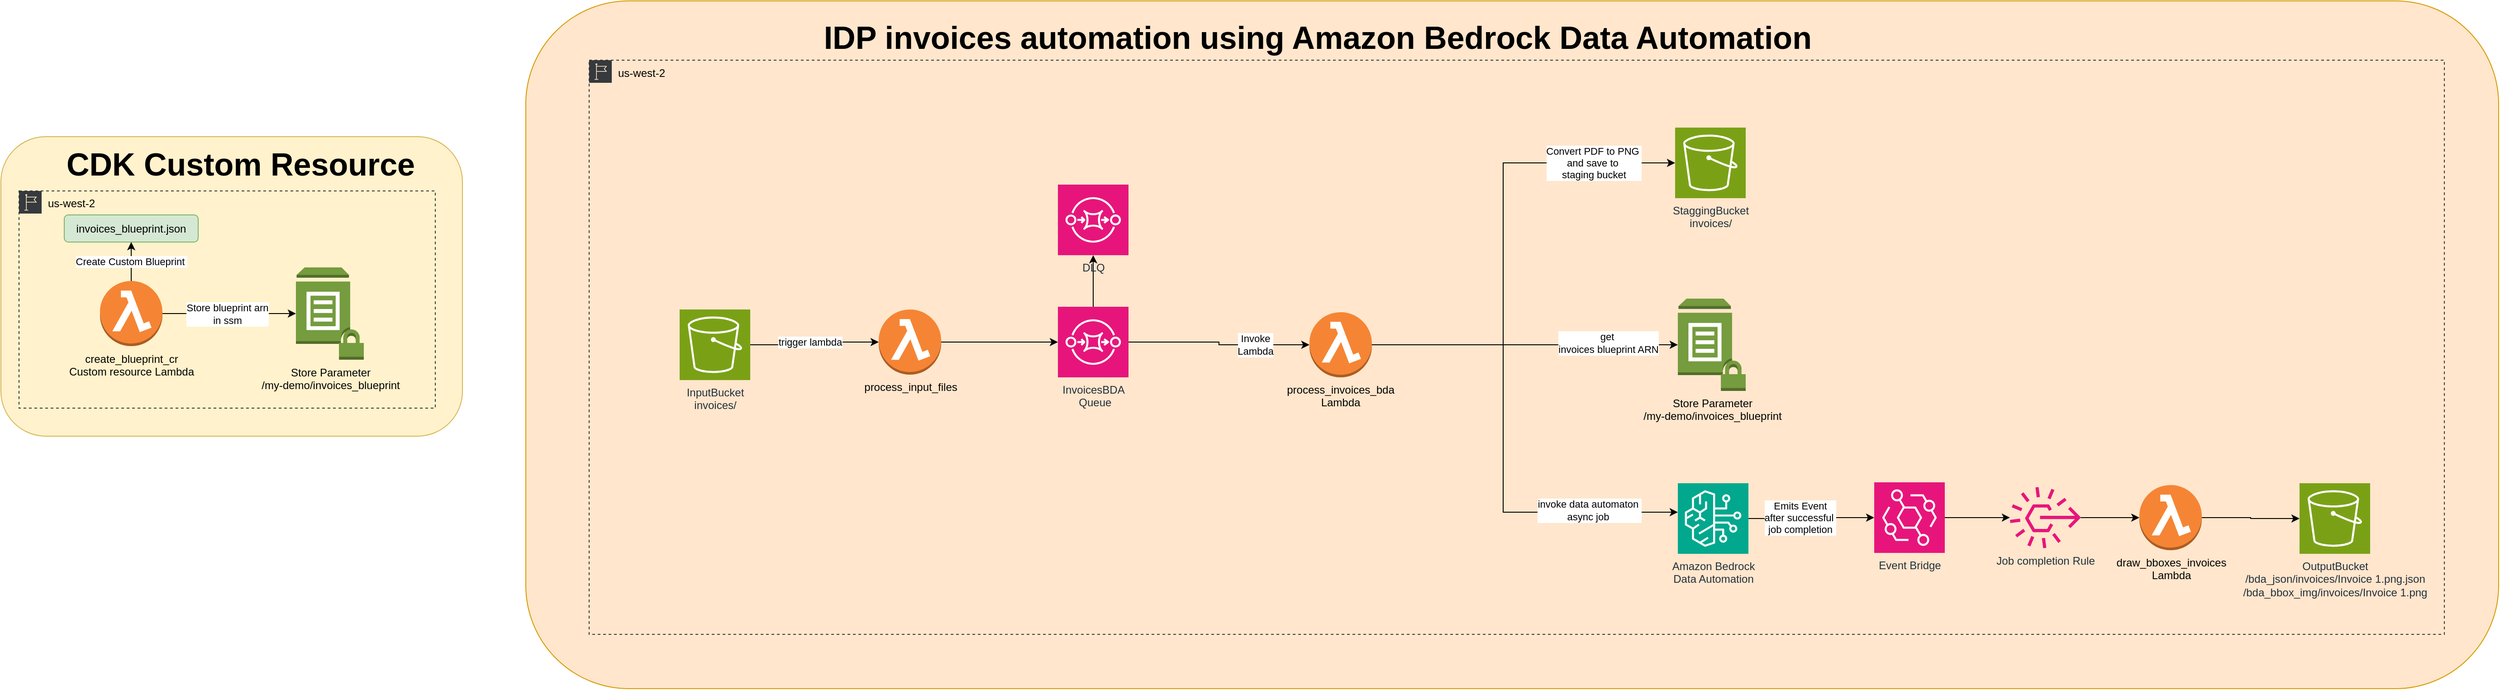 <mxfile version="24.7.17">
  <diagram id="TJ_tHeNy0Av9BAXaPFNa" name="BDA Opensource">
    <mxGraphModel dx="3" dy="2925" grid="1" gridSize="10" guides="1" tooltips="1" connect="1" arrows="1" fold="1" page="1" pageScale="1" pageWidth="827" pageHeight="1169" math="0" shadow="0">
      <root>
        <mxCell id="0" />
        <mxCell id="1" parent="0" />
        <mxCell id="dy7va6s2zH5D3kZ9BrSx-1" value="" style="rounded=1;whiteSpace=wrap;html=1;movable=0;resizable=0;rotatable=0;deletable=0;editable=0;locked=1;connectable=0;fillColor=#ffe6cc;strokeColor=#d79b00;" parent="1" vertex="1">
          <mxGeometry x="3110" y="-80" width="2180" height="760" as="geometry" />
        </mxCell>
        <mxCell id="dy7va6s2zH5D3kZ9BrSx-56" value="&lt;font style=&quot;font-size: 35px;&quot;&gt;&lt;b&gt;IDP invoices automation using Amazon Bedrock Data Automation&amp;nbsp;&lt;/b&gt;&lt;/font&gt;" style="text;html=1;align=center;verticalAlign=middle;whiteSpace=wrap;rounded=0;" parent="1" vertex="1">
          <mxGeometry x="3420" y="-60" width="1140" height="40" as="geometry" />
        </mxCell>
        <mxCell id="dy7va6s2zH5D3kZ9BrSx-97" value="us-west-2" style="points=[[0,0],[0.25,0],[0.5,0],[0.75,0],[1,0],[1,0.25],[1,0.5],[1,0.75],[1,1],[0.75,1],[0.5,1],[0.25,1],[0,1],[0,0.75],[0,0.5],[0,0.25]];outlineConnect=0;html=1;whiteSpace=wrap;fontSize=12;fontStyle=0;container=0;pointerEvents=0;collapsible=0;recursiveResize=0;shape=mxgraph.aws4.group;grIcon=mxgraph.aws4.group_region;verticalAlign=top;align=left;spacingLeft=30;dashed=1;fillColor=none;strokeColor=#36393d;" parent="1" vertex="1">
          <mxGeometry x="3180" y="-14.5" width="2050" height="634.5" as="geometry" />
        </mxCell>
        <mxCell id="dy7va6s2zH5D3kZ9BrSx-98" value="InputBucket&lt;div&gt;invoices/&lt;/div&gt;" style="sketch=0;points=[[0,0,0],[0.25,0,0],[0.5,0,0],[0.75,0,0],[1,0,0],[0,1,0],[0.25,1,0],[0.5,1,0],[0.75,1,0],[1,1,0],[0,0.25,0],[0,0.5,0],[0,0.75,0],[1,0.25,0],[1,0.5,0],[1,0.75,0]];outlineConnect=0;fontColor=#232F3E;fillColor=#7AA116;strokeColor=#ffffff;dashed=0;verticalLabelPosition=bottom;verticalAlign=top;align=center;html=1;fontSize=12;fontStyle=0;aspect=fixed;shape=mxgraph.aws4.resourceIcon;resIcon=mxgraph.aws4.s3;" parent="1" vertex="1">
          <mxGeometry x="3280" y="261" width="78" height="78" as="geometry" />
        </mxCell>
        <mxCell id="dy7va6s2zH5D3kZ9BrSx-99" style="edgeStyle=orthogonalEdgeStyle;rounded=0;orthogonalLoop=1;jettySize=auto;html=1;" parent="1" source="dy7va6s2zH5D3kZ9BrSx-98" target="dy7va6s2zH5D3kZ9BrSx-101" edge="1">
          <mxGeometry relative="1" as="geometry" />
        </mxCell>
        <mxCell id="dy7va6s2zH5D3kZ9BrSx-100" value="trigger lambda" style="edgeLabel;html=1;align=center;verticalAlign=middle;resizable=0;points=[];" parent="dy7va6s2zH5D3kZ9BrSx-99" vertex="1" connectable="0">
          <mxGeometry x="-0.099" y="3" relative="1" as="geometry">
            <mxPoint as="offset" />
          </mxGeometry>
        </mxCell>
        <mxCell id="dy7va6s2zH5D3kZ9BrSx-101" value="&lt;div&gt;process_input_files&lt;/div&gt;&lt;div&gt;&lt;br&gt;&lt;/div&gt;" style="outlineConnect=0;dashed=0;verticalLabelPosition=bottom;verticalAlign=top;align=center;html=1;shape=mxgraph.aws3.lambda_function;fillColor=#F58534;gradientColor=none;" parent="1" vertex="1">
          <mxGeometry x="3500" y="261" width="69" height="72" as="geometry" />
        </mxCell>
        <mxCell id="dy7va6s2zH5D3kZ9BrSx-104" style="edgeStyle=orthogonalEdgeStyle;rounded=0;orthogonalLoop=1;jettySize=auto;html=1;exitX=1;exitY=0.5;exitDx=0;exitDy=0;exitPerimeter=0;" parent="1" source="dy7va6s2zH5D3kZ9BrSx-116" target="dy7va6s2zH5D3kZ9BrSx-107" edge="1">
          <mxGeometry relative="1" as="geometry">
            <mxPoint x="3868" y="297" as="sourcePoint" />
          </mxGeometry>
        </mxCell>
        <mxCell id="dy7va6s2zH5D3kZ9BrSx-105" value="Invoke&lt;div&gt;Lambda&lt;/div&gt;" style="edgeLabel;html=1;align=center;verticalAlign=middle;resizable=0;points=[];" parent="1" vertex="1" connectable="0">
          <mxGeometry x="3915.997" y="300" as="geometry" />
        </mxCell>
        <mxCell id="_fz7pSh8EMBGrMCIdHI7-11" value="" style="edgeStyle=orthogonalEdgeStyle;rounded=0;orthogonalLoop=1;jettySize=auto;html=1;" parent="1" source="dy7va6s2zH5D3kZ9BrSx-107" target="_fz7pSh8EMBGrMCIdHI7-10" edge="1">
          <mxGeometry relative="1" as="geometry" />
        </mxCell>
        <mxCell id="_fz7pSh8EMBGrMCIdHI7-14" value="get&amp;nbsp;&lt;div&gt;invoices blueprint ARN&lt;/div&gt;" style="edgeLabel;html=1;align=center;verticalAlign=middle;resizable=0;points=[];" parent="_fz7pSh8EMBGrMCIdHI7-11" vertex="1" connectable="0">
          <mxGeometry x="0.541" y="2" relative="1" as="geometry">
            <mxPoint as="offset" />
          </mxGeometry>
        </mxCell>
        <mxCell id="dy7va6s2zH5D3kZ9BrSx-107" value="&lt;div&gt;process_invoices_bda&lt;/div&gt;&lt;div&gt;Lambda&lt;/div&gt;" style="outlineConnect=0;dashed=0;verticalLabelPosition=bottom;verticalAlign=top;align=center;html=1;shape=mxgraph.aws3.lambda_function;fillColor=#F58534;gradientColor=none;" parent="1" vertex="1">
          <mxGeometry x="3975.92" y="264" width="69" height="72" as="geometry" />
        </mxCell>
        <mxCell id="dy7va6s2zH5D3kZ9BrSx-110" value="OutputBucket&lt;div&gt;/bda_json/invoices/Invoice 1.png.json&lt;br&gt;&lt;div&gt;/bda_bbox_img/invoices/Invoice 1.png&lt;/div&gt;&lt;/div&gt;" style="sketch=0;points=[[0,0,0],[0.25,0,0],[0.5,0,0],[0.75,0,0],[1,0,0],[0,1,0],[0.25,1,0],[0.5,1,0],[0.75,1,0],[1,1,0],[0,0.25,0],[0,0.5,0],[0,0.75,0],[1,0.25,0],[1,0.5,0],[1,0.75,0]];outlineConnect=0;fontColor=#232F3E;fillColor=#7AA116;strokeColor=#ffffff;dashed=0;verticalLabelPosition=bottom;verticalAlign=top;align=center;html=1;fontSize=12;fontStyle=0;aspect=fixed;shape=mxgraph.aws4.resourceIcon;resIcon=mxgraph.aws4.s3;" parent="1" vertex="1">
          <mxGeometry x="5070" y="453" width="78" height="78" as="geometry" />
        </mxCell>
        <mxCell id="dy7va6s2zH5D3kZ9BrSx-113" style="edgeStyle=orthogonalEdgeStyle;rounded=0;orthogonalLoop=1;jettySize=auto;html=1;" parent="1" source="dy7va6s2zH5D3kZ9BrSx-107" target="_fz7pSh8EMBGrMCIdHI7-15" edge="1">
          <mxGeometry relative="1" as="geometry">
            <mxPoint x="4383" y="492" as="targetPoint" />
            <Array as="points">
              <mxPoint x="4190" y="300" />
              <mxPoint x="4190" y="485" />
              <mxPoint x="4410" y="485" />
              <mxPoint x="4410" y="492" />
            </Array>
          </mxGeometry>
        </mxCell>
        <mxCell id="dy7va6s2zH5D3kZ9BrSx-114" value="invoke data automaton&amp;nbsp;&lt;div&gt;async job&amp;nbsp;&lt;br&gt;&lt;/div&gt;" style="edgeLabel;html=1;align=center;verticalAlign=middle;resizable=0;points=[];" parent="dy7va6s2zH5D3kZ9BrSx-113" vertex="1" connectable="0">
          <mxGeometry x="0.403" y="2" relative="1" as="geometry">
            <mxPoint x="58" as="offset" />
          </mxGeometry>
        </mxCell>
        <mxCell id="dy7va6s2zH5D3kZ9BrSx-115" value="" style="edgeStyle=orthogonalEdgeStyle;rounded=0;orthogonalLoop=1;jettySize=auto;html=1;" parent="1" source="dy7va6s2zH5D3kZ9BrSx-116" target="dy7va6s2zH5D3kZ9BrSx-119" edge="1">
          <mxGeometry relative="1" as="geometry" />
        </mxCell>
        <mxCell id="dy7va6s2zH5D3kZ9BrSx-116" value="InvoicesBDA&lt;div&gt;&amp;nbsp;Queue&lt;/div&gt;" style="sketch=0;points=[[0,0,0],[0.25,0,0],[0.5,0,0],[0.75,0,0],[1,0,0],[0,1,0],[0.25,1,0],[0.5,1,0],[0.75,1,0],[1,1,0],[0,0.25,0],[0,0.5,0],[0,0.75,0],[1,0.25,0],[1,0.5,0],[1,0.75,0]];outlineConnect=0;fontColor=#232F3E;fillColor=#E7157B;strokeColor=#ffffff;dashed=0;verticalLabelPosition=bottom;verticalAlign=top;align=center;html=1;fontSize=12;fontStyle=0;aspect=fixed;shape=mxgraph.aws4.resourceIcon;resIcon=mxgraph.aws4.sqs;" parent="1" vertex="1">
          <mxGeometry x="3698" y="258" width="78" height="78" as="geometry" />
        </mxCell>
        <mxCell id="dy7va6s2zH5D3kZ9BrSx-117" style="edgeStyle=orthogonalEdgeStyle;rounded=0;orthogonalLoop=1;jettySize=auto;html=1;entryX=0;entryY=0.5;entryDx=0;entryDy=0;entryPerimeter=0;" parent="1" source="dy7va6s2zH5D3kZ9BrSx-107" target="_fz7pSh8EMBGrMCIdHI7-13" edge="1">
          <mxGeometry relative="1" as="geometry">
            <mxPoint x="4345" y="155" as="targetPoint" />
            <Array as="points">
              <mxPoint x="4190" y="300" />
              <mxPoint x="4190" y="99" />
            </Array>
          </mxGeometry>
        </mxCell>
        <mxCell id="dy7va6s2zH5D3kZ9BrSx-118" value="Convert PDF to PNG&amp;nbsp;&lt;div&gt;and save to&amp;nbsp;&lt;/div&gt;&lt;div&gt;staging bucket&lt;/div&gt;" style="edgeLabel;html=1;align=center;verticalAlign=middle;resizable=0;points=[];" parent="dy7va6s2zH5D3kZ9BrSx-117" vertex="1" connectable="0">
          <mxGeometry x="0.621" relative="1" as="geometry">
            <mxPoint x="11" as="offset" />
          </mxGeometry>
        </mxCell>
        <mxCell id="dy7va6s2zH5D3kZ9BrSx-119" value="DLQ" style="sketch=0;points=[[0,0,0],[0.25,0,0],[0.5,0,0],[0.75,0,0],[1,0,0],[0,1,0],[0.25,1,0],[0.5,1,0],[0.75,1,0],[1,1,0],[0,0.25,0],[0,0.5,0],[0,0.75,0],[1,0.25,0],[1,0.5,0],[1,0.75,0]];outlineConnect=0;fontColor=#232F3E;fillColor=#E7157B;strokeColor=#ffffff;dashed=0;verticalLabelPosition=bottom;verticalAlign=top;align=center;html=1;fontSize=12;fontStyle=0;aspect=fixed;shape=mxgraph.aws4.resourceIcon;resIcon=mxgraph.aws4.sqs;" parent="1" vertex="1">
          <mxGeometry x="3698" y="123" width="78" height="78" as="geometry" />
        </mxCell>
        <mxCell id="dy7va6s2zH5D3kZ9BrSx-120" style="edgeStyle=orthogonalEdgeStyle;rounded=0;orthogonalLoop=1;jettySize=auto;html=1;entryX=0;entryY=0.5;entryDx=0;entryDy=0;entryPerimeter=0;" parent="1" source="dy7va6s2zH5D3kZ9BrSx-101" target="dy7va6s2zH5D3kZ9BrSx-116" edge="1">
          <mxGeometry relative="1" as="geometry" />
        </mxCell>
        <mxCell id="_fz7pSh8EMBGrMCIdHI7-10" value="Store Parameter&lt;div&gt;/my-demo/invoices_blueprint&lt;/div&gt;" style="outlineConnect=0;dashed=0;verticalLabelPosition=bottom;verticalAlign=top;align=center;html=1;shape=mxgraph.aws3.parameter_store;fillColor=#759C3E;gradientColor=none;" parent="1" vertex="1">
          <mxGeometry x="4383" y="249" width="75" height="102" as="geometry" />
        </mxCell>
        <mxCell id="_fz7pSh8EMBGrMCIdHI7-13" value="StaggingBucket&lt;div&gt;invoices/&lt;/div&gt;" style="sketch=0;points=[[0,0,0],[0.25,0,0],[0.5,0,0],[0.75,0,0],[1,0,0],[0,1,0],[0.25,1,0],[0.5,1,0],[0.75,1,0],[1,1,0],[0,0.25,0],[0,0.5,0],[0,0.75,0],[1,0.25,0],[1,0.5,0],[1,0.75,0]];outlineConnect=0;fontColor=#232F3E;fillColor=#7AA116;strokeColor=#ffffff;dashed=0;verticalLabelPosition=bottom;verticalAlign=top;align=center;html=1;fontSize=12;fontStyle=0;aspect=fixed;shape=mxgraph.aws4.resourceIcon;resIcon=mxgraph.aws4.s3;" parent="1" vertex="1">
          <mxGeometry x="4380" y="60" width="78" height="78" as="geometry" />
        </mxCell>
        <mxCell id="_fz7pSh8EMBGrMCIdHI7-17" style="edgeStyle=orthogonalEdgeStyle;rounded=0;orthogonalLoop=1;jettySize=auto;html=1;" parent="1" source="_fz7pSh8EMBGrMCIdHI7-15" target="_fz7pSh8EMBGrMCIdHI7-16" edge="1">
          <mxGeometry relative="1" as="geometry" />
        </mxCell>
        <mxCell id="RIAgYYgJRwNmPpUZW0tK-1" value="Emits Event&lt;div&gt;after successful&amp;nbsp;&lt;/div&gt;&lt;div&gt;job completion&lt;/div&gt;" style="edgeLabel;html=1;align=center;verticalAlign=middle;resizable=0;points=[];" parent="_fz7pSh8EMBGrMCIdHI7-17" vertex="1" connectable="0">
          <mxGeometry x="-0.168" y="1" relative="1" as="geometry">
            <mxPoint x="-1" as="offset" />
          </mxGeometry>
        </mxCell>
        <mxCell id="_fz7pSh8EMBGrMCIdHI7-15" value="Amazon Bedrock&lt;div&gt;Data Automation&lt;/div&gt;" style="sketch=0;points=[[0,0,0],[0.25,0,0],[0.5,0,0],[0.75,0,0],[1,0,0],[0,1,0],[0.25,1,0],[0.5,1,0],[0.75,1,0],[1,1,0],[0,0.25,0],[0,0.5,0],[0,0.75,0],[1,0.25,0],[1,0.5,0],[1,0.75,0]];outlineConnect=0;fontColor=#232F3E;fillColor=#01A88D;strokeColor=#ffffff;dashed=0;verticalLabelPosition=bottom;verticalAlign=top;align=center;html=1;fontSize=12;fontStyle=0;aspect=fixed;shape=mxgraph.aws4.resourceIcon;resIcon=mxgraph.aws4.bedrock;" parent="1" vertex="1">
          <mxGeometry x="4383" y="453" width="78" height="78" as="geometry" />
        </mxCell>
        <mxCell id="_fz7pSh8EMBGrMCIdHI7-21" value="" style="edgeStyle=orthogonalEdgeStyle;rounded=0;orthogonalLoop=1;jettySize=auto;html=1;" parent="1" source="_fz7pSh8EMBGrMCIdHI7-16" target="_fz7pSh8EMBGrMCIdHI7-19" edge="1">
          <mxGeometry relative="1" as="geometry" />
        </mxCell>
        <mxCell id="_fz7pSh8EMBGrMCIdHI7-16" value="Event Bridge" style="sketch=0;points=[[0,0,0],[0.25,0,0],[0.5,0,0],[0.75,0,0],[1,0,0],[0,1,0],[0.25,1,0],[0.5,1,0],[0.75,1,0],[1,1,0],[0,0.25,0],[0,0.5,0],[0,0.75,0],[1,0.25,0],[1,0.5,0],[1,0.75,0]];outlineConnect=0;fontColor=#232F3E;fillColor=#E7157B;strokeColor=#ffffff;dashed=0;verticalLabelPosition=bottom;verticalAlign=top;align=center;html=1;fontSize=12;fontStyle=0;aspect=fixed;shape=mxgraph.aws4.resourceIcon;resIcon=mxgraph.aws4.eventbridge;" parent="1" vertex="1">
          <mxGeometry x="4600" y="452" width="78" height="78" as="geometry" />
        </mxCell>
        <mxCell id="_fz7pSh8EMBGrMCIdHI7-23" value="" style="edgeStyle=orthogonalEdgeStyle;rounded=0;orthogonalLoop=1;jettySize=auto;html=1;" parent="1" source="_fz7pSh8EMBGrMCIdHI7-18" target="dy7va6s2zH5D3kZ9BrSx-110" edge="1">
          <mxGeometry relative="1" as="geometry" />
        </mxCell>
        <mxCell id="_fz7pSh8EMBGrMCIdHI7-18" value="&lt;div&gt;draw_bboxes_invoices&lt;/div&gt;&lt;div&gt;Lambda&lt;/div&gt;" style="outlineConnect=0;dashed=0;verticalLabelPosition=bottom;verticalAlign=top;align=center;html=1;shape=mxgraph.aws3.lambda_function;fillColor=#F58534;gradientColor=none;" parent="1" vertex="1">
          <mxGeometry x="4893" y="455" width="69" height="72" as="geometry" />
        </mxCell>
        <mxCell id="_fz7pSh8EMBGrMCIdHI7-20" value="" style="edgeStyle=orthogonalEdgeStyle;rounded=0;orthogonalLoop=1;jettySize=auto;html=1;" parent="1" source="_fz7pSh8EMBGrMCIdHI7-19" target="_fz7pSh8EMBGrMCIdHI7-18" edge="1">
          <mxGeometry relative="1" as="geometry" />
        </mxCell>
        <mxCell id="_fz7pSh8EMBGrMCIdHI7-19" value="&lt;div&gt;Job completion Rule&lt;/div&gt;" style="sketch=0;outlineConnect=0;fontColor=#232F3E;gradientColor=none;fillColor=#E7157B;strokeColor=none;dashed=0;verticalLabelPosition=bottom;verticalAlign=top;align=center;html=1;fontSize=12;fontStyle=0;aspect=fixed;pointerEvents=1;shape=mxgraph.aws4.rule_3;" parent="1" vertex="1">
          <mxGeometry x="4750" y="457" width="78" height="68" as="geometry" />
        </mxCell>
        <mxCell id="_fz7pSh8EMBGrMCIdHI7-24" value="" style="rounded=1;whiteSpace=wrap;html=1;fillColor=#fff2cc;strokeColor=#d6b656;" parent="1" vertex="1">
          <mxGeometry x="2530" y="70" width="510" height="331" as="geometry" />
        </mxCell>
        <mxCell id="_fz7pSh8EMBGrMCIdHI7-2" value="Create Custom Blueprint&amp;nbsp;" style="edgeStyle=orthogonalEdgeStyle;rounded=0;orthogonalLoop=1;jettySize=auto;html=1;" parent="1" source="_fz7pSh8EMBGrMCIdHI7-3" target="_fz7pSh8EMBGrMCIdHI7-4" edge="1">
          <mxGeometry relative="1" as="geometry" />
        </mxCell>
        <mxCell id="_fz7pSh8EMBGrMCIdHI7-6" style="edgeStyle=orthogonalEdgeStyle;rounded=0;orthogonalLoop=1;jettySize=auto;html=1;" parent="1" source="_fz7pSh8EMBGrMCIdHI7-3" target="_fz7pSh8EMBGrMCIdHI7-5" edge="1">
          <mxGeometry relative="1" as="geometry" />
        </mxCell>
        <mxCell id="_fz7pSh8EMBGrMCIdHI7-9" value="Store blueprint arn&lt;div&gt;in ssm&lt;/div&gt;" style="edgeLabel;html=1;align=center;verticalAlign=middle;resizable=0;points=[];" parent="_fz7pSh8EMBGrMCIdHI7-6" vertex="1" connectable="0">
          <mxGeometry x="-0.384" y="3" relative="1" as="geometry">
            <mxPoint x="26" y="3" as="offset" />
          </mxGeometry>
        </mxCell>
        <mxCell id="_fz7pSh8EMBGrMCIdHI7-3" value="&lt;div&gt;create_blueprint_cr&lt;/div&gt;&lt;div&gt;Custom resource Lambda&lt;/div&gt;" style="outlineConnect=0;dashed=0;verticalLabelPosition=bottom;verticalAlign=top;align=center;html=1;shape=mxgraph.aws3.lambda_function;fillColor=#F58534;gradientColor=none;" parent="1" vertex="1">
          <mxGeometry x="2639.5" y="229.5" width="69" height="72" as="geometry" />
        </mxCell>
        <mxCell id="_fz7pSh8EMBGrMCIdHI7-4" value="invoices_blueprint.json" style="rounded=1;whiteSpace=wrap;html=1;fillColor=#d5e8d4;strokeColor=#82b366;" parent="1" vertex="1">
          <mxGeometry x="2600" y="156.5" width="148" height="30" as="geometry" />
        </mxCell>
        <mxCell id="_fz7pSh8EMBGrMCIdHI7-5" value="Store Parameter&lt;div&gt;/my-demo/invoices_blueprint&lt;/div&gt;" style="outlineConnect=0;dashed=0;verticalLabelPosition=bottom;verticalAlign=top;align=center;html=1;shape=mxgraph.aws3.parameter_store;fillColor=#759C3E;gradientColor=none;" parent="1" vertex="1">
          <mxGeometry x="2856" y="214.5" width="75" height="102" as="geometry" />
        </mxCell>
        <mxCell id="_fz7pSh8EMBGrMCIdHI7-25" value="&lt;span style=&quot;font-size: 35px;&quot;&gt;&lt;b&gt;CDK Custom Resource&lt;/b&gt;&lt;/span&gt;" style="text;html=1;align=center;verticalAlign=middle;whiteSpace=wrap;rounded=0;" parent="1" vertex="1">
          <mxGeometry x="2570" y="80" width="450" height="40" as="geometry" />
        </mxCell>
        <mxCell id="_fz7pSh8EMBGrMCIdHI7-26" value="us-west-2" style="points=[[0,0],[0.25,0],[0.5,0],[0.75,0],[1,0],[1,0.25],[1,0.5],[1,0.75],[1,1],[0.75,1],[0.5,1],[0.25,1],[0,1],[0,0.75],[0,0.5],[0,0.25]];outlineConnect=0;html=1;whiteSpace=wrap;fontSize=12;fontStyle=0;container=0;pointerEvents=0;collapsible=0;recursiveResize=0;shape=mxgraph.aws4.group;grIcon=mxgraph.aws4.group_region;verticalAlign=top;align=left;spacingLeft=30;dashed=1;fillColor=none;strokeColor=#36393d;" parent="1" vertex="1">
          <mxGeometry x="2550" y="130" width="460" height="240" as="geometry" />
        </mxCell>
      </root>
    </mxGraphModel>
  </diagram>
</mxfile>
